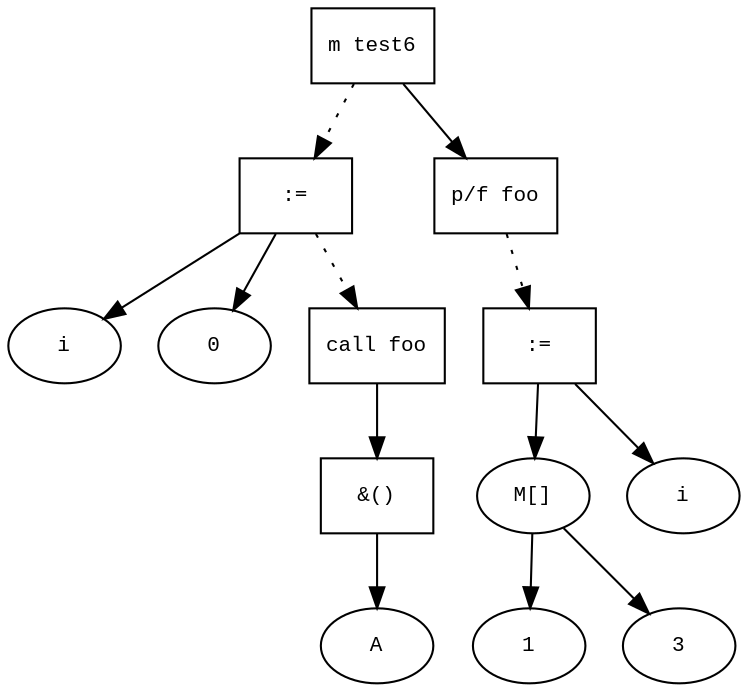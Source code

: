 digraph AST {
  graph [fontname="Times New Roman",fontsize=10];
  node  [fontname="Courier New",fontsize=10];
  edge  [fontname="Times New Roman",fontsize=10];

  node0 [label="m test6",shape=box];
  node12 [label=":=",shape=box];
  node9 [label="i",shape=ellipse];
  node12->node9;
  node11 [label="0",shape=ellipse];
  node12->node11;
  node0 -> node12 [style=dotted];
  node13 [label="call foo",shape=box];
  node15 [label="&()",shape=box];
  node14 [label="A",shape=ellipse];
  node15->node14;
  node13->node15;
  node12 -> node13 [style=dotted];
  node1 [label="p/f foo",shape=box];
  node8 [label=":=",shape=box];
  node2 [label="M[]",shape=ellipse];
  node4 [label="1",shape=ellipse];
  node2-> node4;
  node6 [label="3",shape=ellipse];
  node2-> node6;
  node8->node2;
  node7 [label="i",shape=ellipse];
  node8->node7;
  node1 -> node8 [style=dotted];
  node0 -> node1;
}
